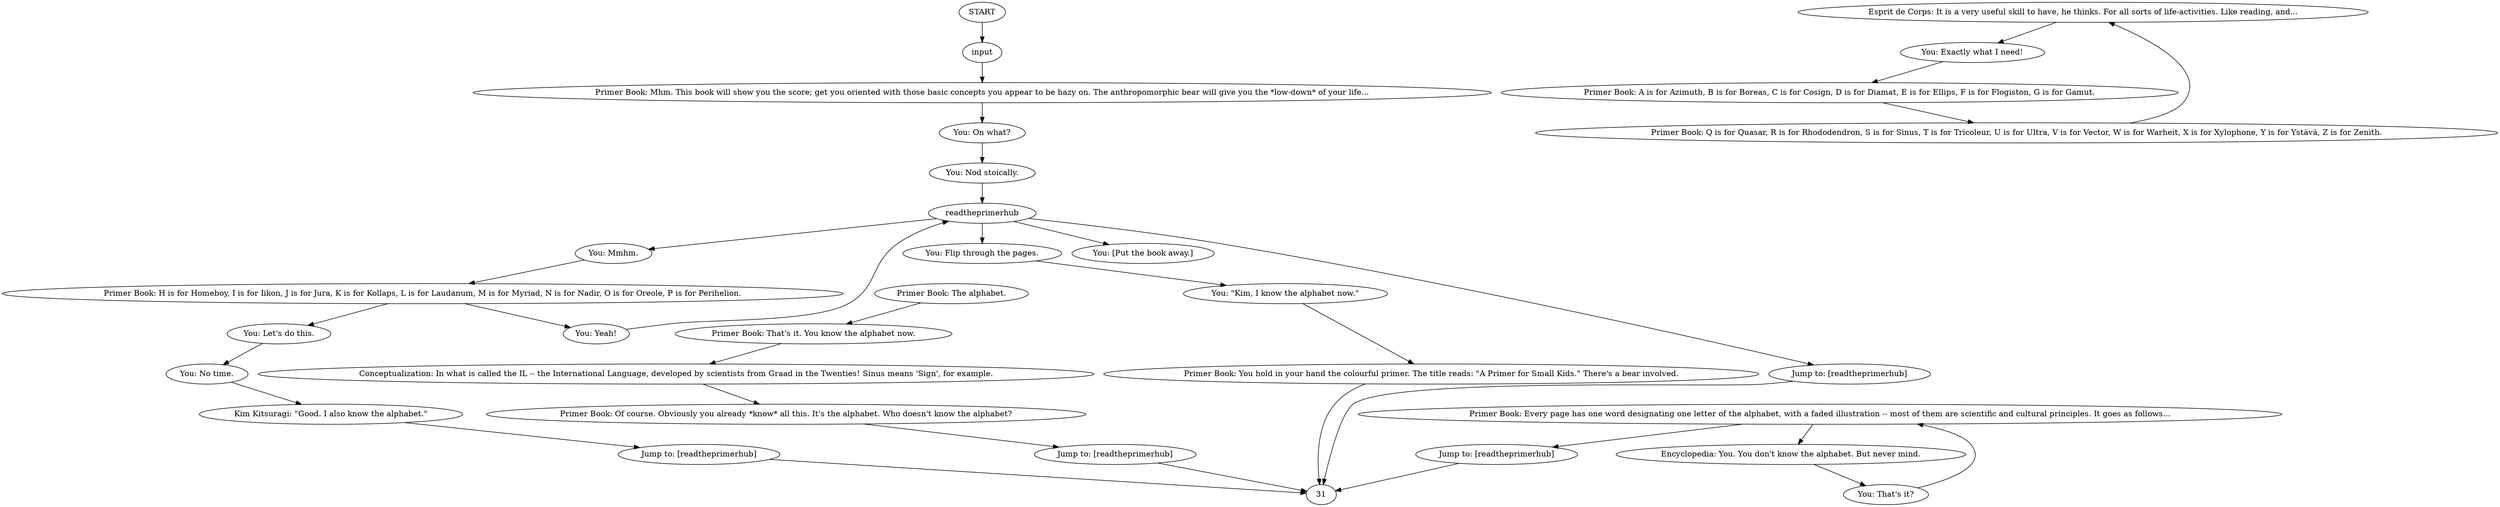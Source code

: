 # INVENTORY / PRIMER
# Primerbook interaction!
# ==================================================
digraph G {
	  0 [label="START"];
	  1 [label="input"];
	  2 [label="Conceptualization: In what is called the IL -- the International Language, developed by scientists from Graad in the Twenties! Sinus means 'Sign', for example."];
	  3 [label="You: On what?"];
	  4 [label="You: Yeah!"];
	  5 [label="Primer Book: H is for Homeboy, I is for Iikon, J is for Jura, K is for Kollaps, L is for Laudanum, M is for Myriad, N is for Nadir, O is for Oreole, P is for Perihelion."];
	  6 [label="You: Flip through the pages."];
	  7 [label="Primer Book: The alphabet."];
	  8 [label="You: Nod stoically."];
	  9 [label="You: Let's do this."];
	  10 [label="Encyclopedia: You. You don't know the alphabet. But never mind."];
	  11 [label="Jump to: [readtheprimerhub]"];
	  12 [label="You: That's it?"];
	  13 [label="Esprit de Corps: It is a very useful skill to have, he thinks. For all sorts of life-activities. Like reading, and..."];
	  14 [label="Jump to: [readtheprimerhub]"];
	  15 [label="Primer Book: That's it. You know the alphabet now."];
	  16 [label="Primer Book: Every page has one word designating one letter of the alphabet, with a faded illustration -- most of them are scientific and cultural principles. It goes as follows..."];
	  17 [label="You: \"Kim, I know the alphabet now.\""];
	  18 [label="Jump to: [readtheprimerhub]"];
	  19 [label="Primer Book: Of course. Obviously you already *know* all this. It's the alphabet. Who doesn't know the alphabet?"];
	  20 [label="Kim Kitsuragi: \"Good. I also know the alphabet.\""];
	  21 [label="Primer Book: You hold in your hand the colourful primer. The title reads: \"A Primer for Small Kids.\" There's a bear involved."];
	  22 [label="Primer Book: Mhm. This book will show you the score; get you oriented with those basic concepts you appear to be hazy on. The anthropomorphic bear will give you the *low-down* of your life..."];
	  23 [label="Primer Book: A is for Azimuth, B is for Boreas, C is for Cosign, D is for Diamat, E is for Ellips, F is for Flogiston, G is for Gamut."];
	  24 [label="You: No time."];
	  25 [label="Jump to: [readtheprimerhub]"];
	  26 [label="You: Exactly what I need!"];
	  27 [label="You: [Put the book away.]"];
	  28 [label="You: Mmhm."];
	  29 [label="Primer Book: Q is for Quasar, R is for Rhododendron, S is for Sinus, T is for Tricoleur, U is for Ultra, V is for Vector, W is for Warheit, X is for Xylophone, Y is for Ystävä, Z is for Zenith."];
	  30 [label="readtheprimerhub"];
	  0 -> 1
	  1 -> 22
	  2 -> 19
	  3 -> 8
	  4 -> 30
	  5 -> 9
	  5 -> 4
	  6 -> 17
	  7 -> 15
	  8 -> 30
	  9 -> 24
	  10 -> 12
	  11 -> 31
	  12 -> 16
	  13 -> 26
	  14 -> 31
	  15 -> 2
	  16 -> 25
	  16 -> 10
	  17 -> 21
	  18 -> 31
	  19 -> 11
	  20 -> 14
	  21 -> 31
	  22 -> 3
	  23 -> 29
	  24 -> 20
	  25 -> 31
	  26 -> 23
	  28 -> 5
	  29 -> 13
	  30 -> 18
	  30 -> 27
	  30 -> 28
	  30 -> 6
}


